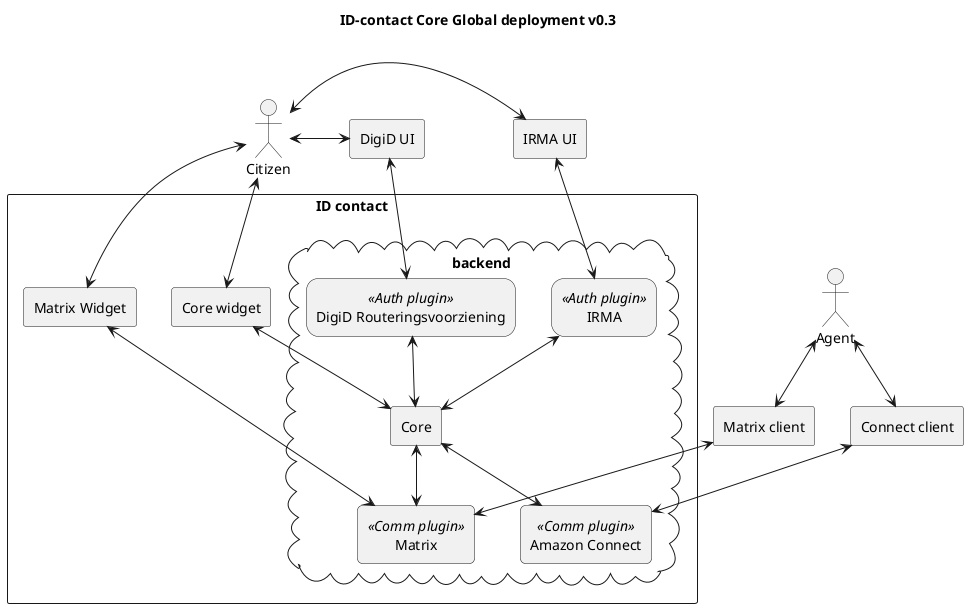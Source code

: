 @startuml
title ID-contact Core Global deployment v0.3
skinparam rectangle {
    roundCorner<<Auth plugin>> 25
}

skinparam rectangle {
    roundCorner<<Comm plugin>> 10
}

actor Citizen as citizen
actor Agent as agent

rectangle "ID contact" {
    rectangle "Core widget" as core_widget
    rectangle "Matrix Widget" as matrix_widget
    cloud backend {
        rectangle "Core" as core
        rectangle "IRMA" <<Auth plugin>> as auth_irma
        rectangle "DigiD Routeringsvoorziening" <<Auth plugin>> as auth_digid

        rectangle "Amazon Connect" <<Comm plugin>> as comm_connect
        rectangle "Matrix" <<Comm plugin>> as comm_matrix
    }
}

rectangle "Matrix client" as matrix_client
rectangle "Connect client" as connect_client
rectangle "IRMA UI" as irma
rectangle "DigiD UI" as digid

citizen<-->core_widget
citizen<-r->irma
citizen<-r->digid
citizen<-->matrix_widget

agent<-->connect_client
agent<-->matrix_client

core_widget<-->core
auth_digid<-->core
auth_irma<-->core
comm_matrix<-u->core
comm_connect<-u->core

digid<->auth_digid
irma<->auth_irma

matrix_client<-->comm_matrix
matrix_widget<--->comm_matrix
connect_client<-->comm_connect

@enduml